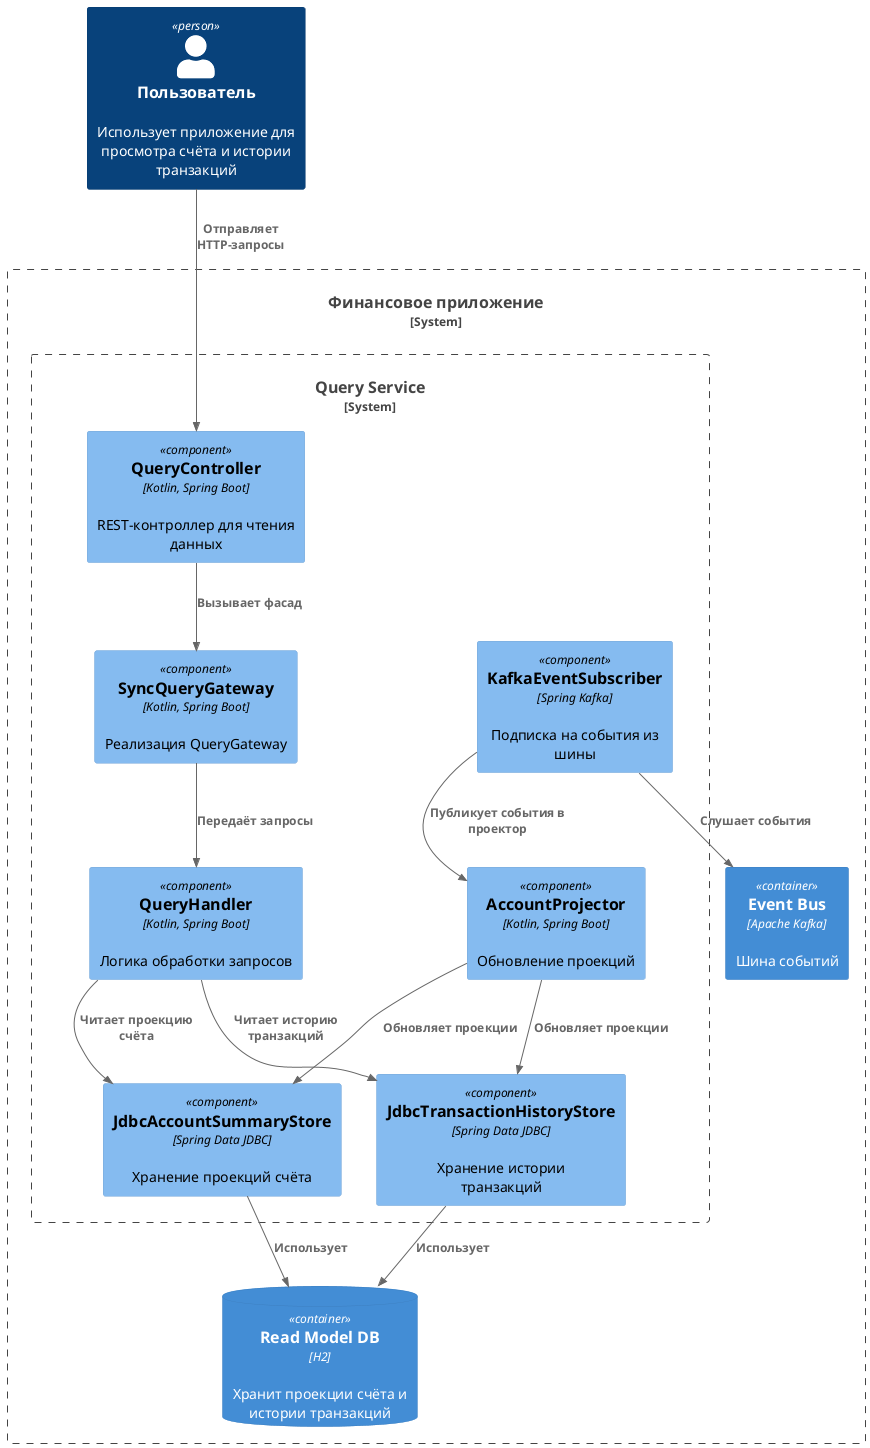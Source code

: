 @startuml C4_Component
!include <c4/C4_Component.puml>

Person(user, "Пользователь", "Использует приложение для просмотра счёта и истории транзакций")

System_Boundary(financeSystem, "Финансовое приложение") {
    System_Boundary(queryService, "Query Service") {
        Component(queryController, "QueryController", "Kotlin, Spring Boot", "REST-контроллер для чтения данных")
        Component(queryGateway, "SyncQueryGateway", "Kotlin, Spring Boot", "Реализация QueryGateway")
        Component(queryHandler, "QueryHandler", "Kotlin, Spring Boot", "Логика обработки запросов")
        Component(accountSummaryStore, "JdbcAccountSummaryStore", "Spring Data JDBC", "Хранение проекций счёта")
        Component(transactionHistoryStore, "JdbcTransactionHistoryStore", "Spring Data JDBC", "Хранение истории транзакций")
        Component(eventSubscriber, "KafkaEventSubscriber", "Spring Kafka", "Подписка на события из шины")
        Component(accountProjector, "AccountProjector", "Kotlin, Spring Boot", "Обновление проекций")
    }
    ContainerDb(readModelDb, "Read Model DB", "H2", "Хранит проекции счёта и истории транзакций")
    Container(eventBus, "Event Bus", "Apache Kafka", "Шина событий")
}

Rel(user, queryController, "Отправляет HTTP-запросы")
Rel(queryController, queryGateway, "Вызывает фасад")
Rel(queryGateway, queryHandler, "Передаёт запросы")
Rel(queryHandler, accountSummaryStore, "Читает проекцию счёта")
Rel(queryHandler, transactionHistoryStore, "Читает историю транзакций")
Rel(eventSubscriber, eventBus, "Слушает события")
Rel(eventSubscriber, accountProjector, "Публикует события в проектор")
Rel(accountProjector, accountSummaryStore, "Обновляет проекции")
Rel(accountProjector, transactionHistoryStore, "Обновляет проекции")
Rel(accountSummaryStore, readModelDb, "Использует")
Rel(transactionHistoryStore, readModelDb, "Использует")
@enduml

